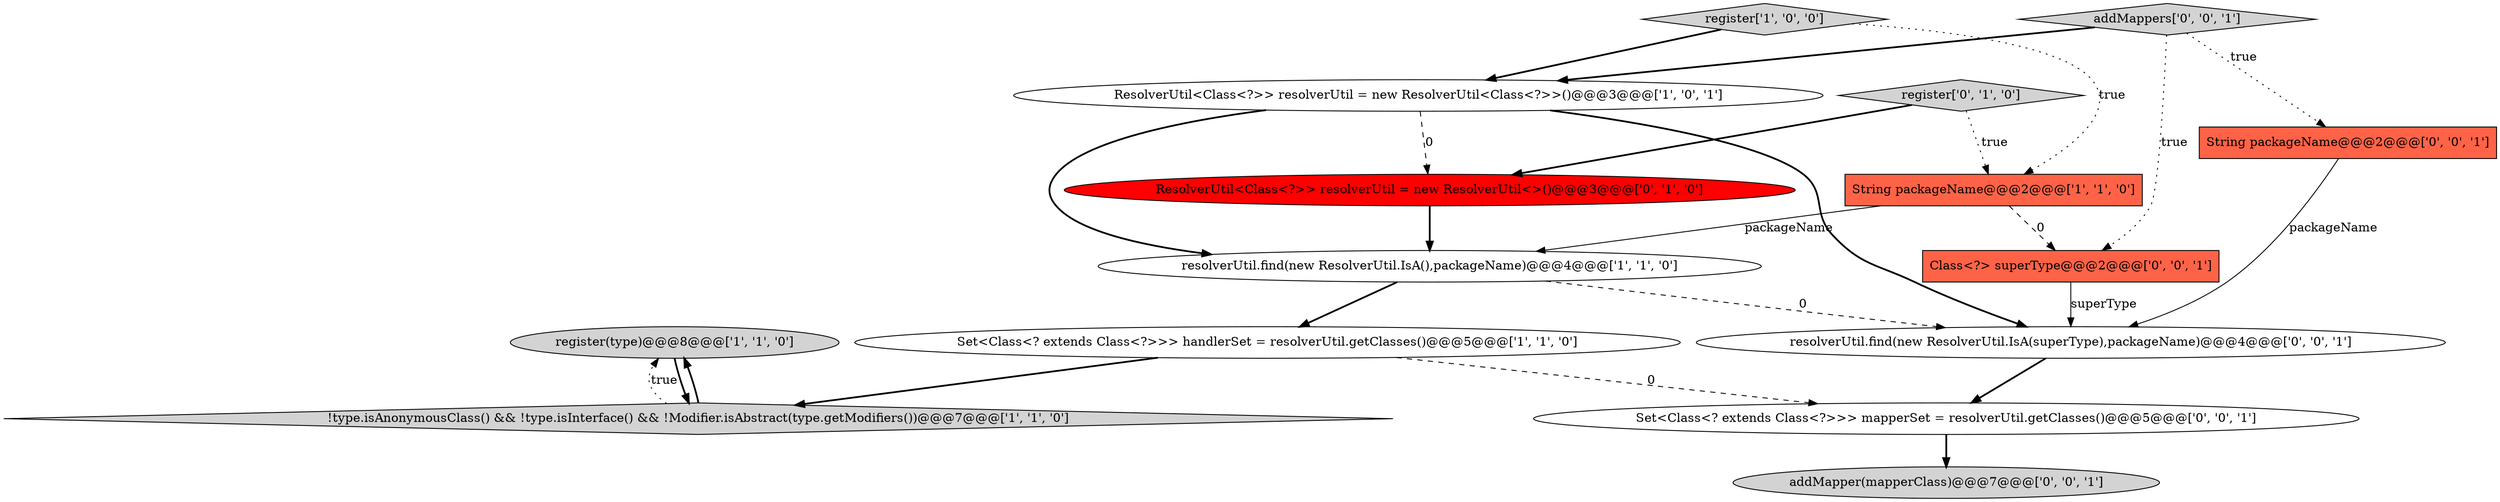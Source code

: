 digraph {
6 [style = filled, label = "register(type)@@@8@@@['1', '1', '0']", fillcolor = lightgray, shape = ellipse image = "AAA0AAABBB1BBB"];
13 [style = filled, label = "addMapper(mapperClass)@@@7@@@['0', '0', '1']", fillcolor = lightgray, shape = ellipse image = "AAA0AAABBB3BBB"];
2 [style = filled, label = "String packageName@@@2@@@['1', '1', '0']", fillcolor = tomato, shape = box image = "AAA0AAABBB1BBB"];
12 [style = filled, label = "Set<Class<? extends Class<?>>> mapperSet = resolverUtil.getClasses()@@@5@@@['0', '0', '1']", fillcolor = white, shape = ellipse image = "AAA0AAABBB3BBB"];
7 [style = filled, label = "ResolverUtil<Class<?>> resolverUtil = new ResolverUtil<>()@@@3@@@['0', '1', '0']", fillcolor = red, shape = ellipse image = "AAA1AAABBB2BBB"];
8 [style = filled, label = "register['0', '1', '0']", fillcolor = lightgray, shape = diamond image = "AAA0AAABBB2BBB"];
9 [style = filled, label = "resolverUtil.find(new ResolverUtil.IsA(superType),packageName)@@@4@@@['0', '0', '1']", fillcolor = white, shape = ellipse image = "AAA0AAABBB3BBB"];
1 [style = filled, label = "register['1', '0', '0']", fillcolor = lightgray, shape = diamond image = "AAA0AAABBB1BBB"];
5 [style = filled, label = "Set<Class<? extends Class<?>>> handlerSet = resolverUtil.getClasses()@@@5@@@['1', '1', '0']", fillcolor = white, shape = ellipse image = "AAA0AAABBB1BBB"];
11 [style = filled, label = "addMappers['0', '0', '1']", fillcolor = lightgray, shape = diamond image = "AAA0AAABBB3BBB"];
14 [style = filled, label = "Class<?> superType@@@2@@@['0', '0', '1']", fillcolor = tomato, shape = box image = "AAA0AAABBB3BBB"];
10 [style = filled, label = "String packageName@@@2@@@['0', '0', '1']", fillcolor = tomato, shape = box image = "AAA0AAABBB3BBB"];
3 [style = filled, label = "resolverUtil.find(new ResolverUtil.IsA(),packageName)@@@4@@@['1', '1', '0']", fillcolor = white, shape = ellipse image = "AAA0AAABBB1BBB"];
4 [style = filled, label = "!type.isAnonymousClass() && !type.isInterface() && !Modifier.isAbstract(type.getModifiers())@@@7@@@['1', '1', '0']", fillcolor = lightgray, shape = diamond image = "AAA0AAABBB1BBB"];
0 [style = filled, label = "ResolverUtil<Class<?>> resolverUtil = new ResolverUtil<Class<?>>()@@@3@@@['1', '0', '1']", fillcolor = white, shape = ellipse image = "AAA0AAABBB1BBB"];
4->6 [style = dotted, label="true"];
0->3 [style = bold, label=""];
0->9 [style = bold, label=""];
5->12 [style = dashed, label="0"];
4->6 [style = bold, label=""];
11->10 [style = dotted, label="true"];
8->2 [style = dotted, label="true"];
11->14 [style = dotted, label="true"];
1->0 [style = bold, label=""];
10->9 [style = solid, label="packageName"];
7->3 [style = bold, label=""];
8->7 [style = bold, label=""];
12->13 [style = bold, label=""];
6->4 [style = bold, label=""];
3->5 [style = bold, label=""];
11->0 [style = bold, label=""];
2->14 [style = dashed, label="0"];
14->9 [style = solid, label="superType"];
3->9 [style = dashed, label="0"];
5->4 [style = bold, label=""];
2->3 [style = solid, label="packageName"];
9->12 [style = bold, label=""];
1->2 [style = dotted, label="true"];
0->7 [style = dashed, label="0"];
}
